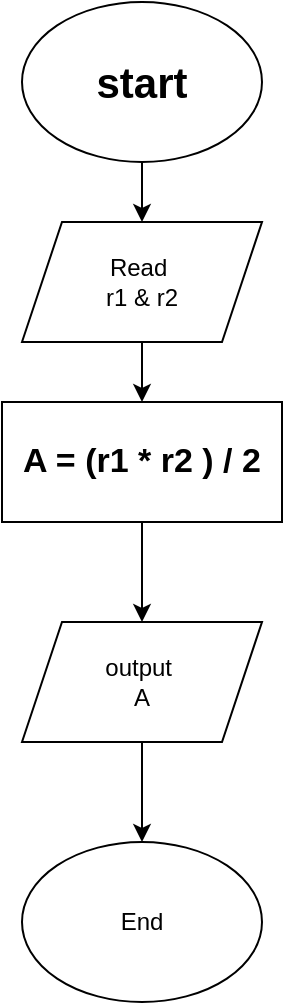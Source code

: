 <mxfile version="21.7.5" type="github">
  <diagram id="C5RBs43oDa-KdzZeNtuy" name="Page-1">
    <mxGraphModel dx="1050" dy="534" grid="1" gridSize="10" guides="1" tooltips="1" connect="1" arrows="1" fold="1" page="1" pageScale="1" pageWidth="827" pageHeight="1169" math="0" shadow="0">
      <root>
        <mxCell id="WIyWlLk6GJQsqaUBKTNV-0" />
        <mxCell id="WIyWlLk6GJQsqaUBKTNV-1" parent="WIyWlLk6GJQsqaUBKTNV-0" />
        <mxCell id="cyySuN4TWTc_bcg0RgEU-4" value="" style="edgeStyle=orthogonalEdgeStyle;rounded=0;orthogonalLoop=1;jettySize=auto;html=1;" edge="1" parent="WIyWlLk6GJQsqaUBKTNV-1" source="cyySuN4TWTc_bcg0RgEU-0" target="cyySuN4TWTc_bcg0RgEU-3">
          <mxGeometry relative="1" as="geometry" />
        </mxCell>
        <mxCell id="cyySuN4TWTc_bcg0RgEU-0" value="&lt;h2 style=&quot;font-size: 21px;&quot;&gt;start&lt;/h2&gt;" style="ellipse;whiteSpace=wrap;html=1;" vertex="1" parent="WIyWlLk6GJQsqaUBKTNV-1">
          <mxGeometry x="260" y="40" width="120" height="80" as="geometry" />
        </mxCell>
        <mxCell id="cyySuN4TWTc_bcg0RgEU-7" value="" style="edgeStyle=orthogonalEdgeStyle;rounded=0;orthogonalLoop=1;jettySize=auto;html=1;" edge="1" parent="WIyWlLk6GJQsqaUBKTNV-1" source="cyySuN4TWTc_bcg0RgEU-1" target="cyySuN4TWTc_bcg0RgEU-6">
          <mxGeometry relative="1" as="geometry" />
        </mxCell>
        <mxCell id="cyySuN4TWTc_bcg0RgEU-1" value="&lt;h3 style=&quot;font-size: 17px;&quot;&gt;A = (r1 * r2 ) / 2&lt;/h3&gt;" style="rounded=0;whiteSpace=wrap;html=1;" vertex="1" parent="WIyWlLk6GJQsqaUBKTNV-1">
          <mxGeometry x="250" y="240" width="140" height="60" as="geometry" />
        </mxCell>
        <mxCell id="cyySuN4TWTc_bcg0RgEU-5" value="" style="edgeStyle=orthogonalEdgeStyle;rounded=0;orthogonalLoop=1;jettySize=auto;html=1;" edge="1" parent="WIyWlLk6GJQsqaUBKTNV-1" source="cyySuN4TWTc_bcg0RgEU-3" target="cyySuN4TWTc_bcg0RgEU-1">
          <mxGeometry relative="1" as="geometry" />
        </mxCell>
        <mxCell id="cyySuN4TWTc_bcg0RgEU-3" value="Read&amp;nbsp;&lt;br&gt;r1 &amp;amp; r2" style="shape=parallelogram;perimeter=parallelogramPerimeter;whiteSpace=wrap;html=1;fixedSize=1;" vertex="1" parent="WIyWlLk6GJQsqaUBKTNV-1">
          <mxGeometry x="260" y="150" width="120" height="60" as="geometry" />
        </mxCell>
        <mxCell id="cyySuN4TWTc_bcg0RgEU-9" value="" style="edgeStyle=orthogonalEdgeStyle;rounded=0;orthogonalLoop=1;jettySize=auto;html=1;" edge="1" parent="WIyWlLk6GJQsqaUBKTNV-1" source="cyySuN4TWTc_bcg0RgEU-6" target="cyySuN4TWTc_bcg0RgEU-8">
          <mxGeometry relative="1" as="geometry" />
        </mxCell>
        <mxCell id="cyySuN4TWTc_bcg0RgEU-6" value="output&amp;nbsp;&lt;br&gt;A" style="shape=parallelogram;perimeter=parallelogramPerimeter;whiteSpace=wrap;html=1;fixedSize=1;rounded=0;" vertex="1" parent="WIyWlLk6GJQsqaUBKTNV-1">
          <mxGeometry x="260" y="350" width="120" height="60" as="geometry" />
        </mxCell>
        <mxCell id="cyySuN4TWTc_bcg0RgEU-8" value="End" style="ellipse;whiteSpace=wrap;html=1;" vertex="1" parent="WIyWlLk6GJQsqaUBKTNV-1">
          <mxGeometry x="260" y="460" width="120" height="80" as="geometry" />
        </mxCell>
      </root>
    </mxGraphModel>
  </diagram>
</mxfile>
